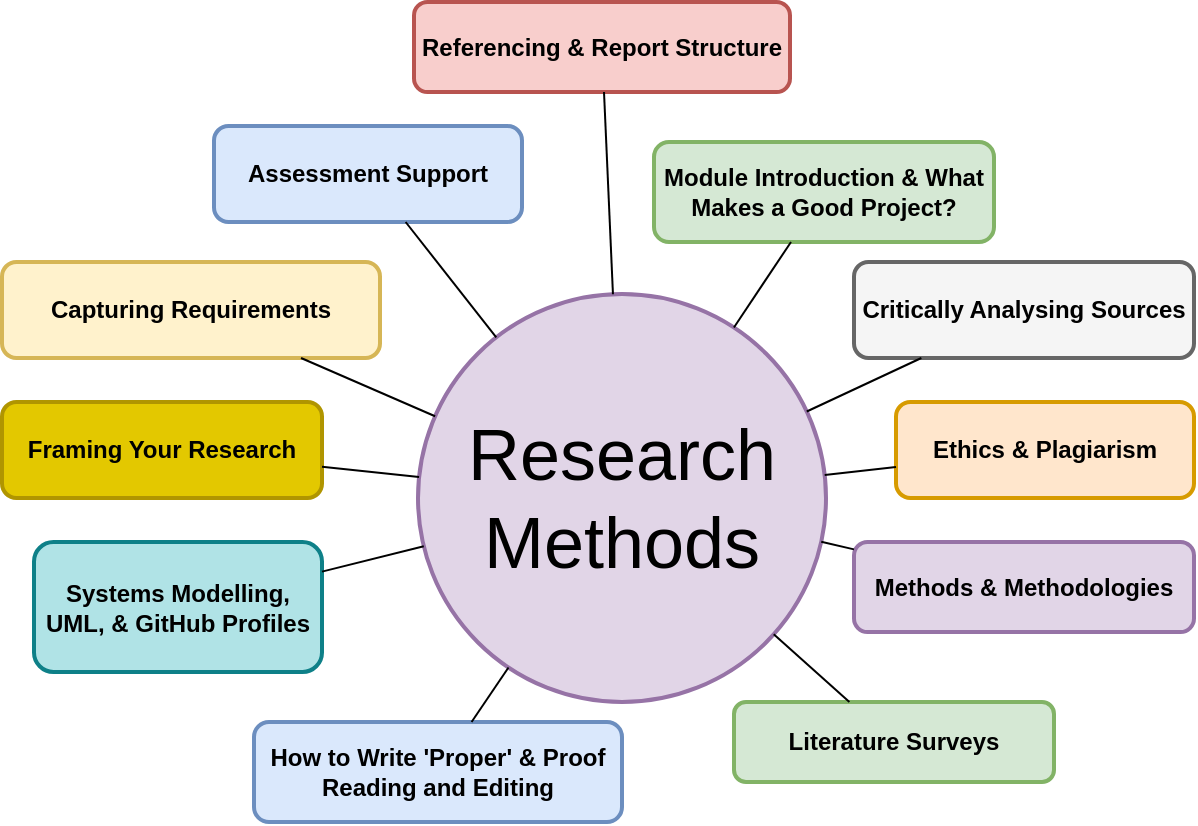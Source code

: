<mxfile version="26.0.4">
  <diagram name="Page-1" id="s7eZuxqoKWtJWL9nTWCv">
    <mxGraphModel dx="735" dy="478" grid="1" gridSize="10" guides="1" tooltips="1" connect="1" arrows="1" fold="1" page="1" pageScale="1" pageWidth="827" pageHeight="1169" math="0" shadow="0">
      <root>
        <mxCell id="0" />
        <mxCell id="1" parent="0" />
        <mxCell id="v3rilWL1QpnP7DWFGL_C-24" value="Research Methods" style="ellipse;aspect=fixed;strokeWidth=2;whiteSpace=wrap;fontSize=36;fillColor=#e1d5e7;strokeColor=#9673a6;" vertex="1" parent="1">
          <mxGeometry x="482" y="276" width="204" height="204" as="geometry" />
        </mxCell>
        <mxCell id="v3rilWL1QpnP7DWFGL_C-25" value="Module Introduction &amp; What Makes a Good Project?" style="whiteSpace=wrap;strokeWidth=2;rounded=1;fillColor=#d5e8d4;strokeColor=#82b366;fontColor=#000000;fontStyle=1" vertex="1" parent="1">
          <mxGeometry x="600" y="200" width="170" height="50" as="geometry" />
        </mxCell>
        <mxCell id="v3rilWL1QpnP7DWFGL_C-26" value="Referencing &amp; Report Structure" style="whiteSpace=wrap;strokeWidth=2;rounded=1;fillColor=#f8cecc;strokeColor=#b85450;fontStyle=1" vertex="1" parent="1">
          <mxGeometry x="480" y="130" width="188" height="45" as="geometry" />
        </mxCell>
        <mxCell id="v3rilWL1QpnP7DWFGL_C-27" value="Ethics &amp; Plagiarism" style="whiteSpace=wrap;strokeWidth=2;rounded=1;fillColor=#ffe6cc;strokeColor=#d79b00;fontColor=#000000;fontStyle=1" vertex="1" parent="1">
          <mxGeometry x="721" y="330" width="149" height="48" as="geometry" />
        </mxCell>
        <mxCell id="v3rilWL1QpnP7DWFGL_C-28" value="Framing Your Research" style="whiteSpace=wrap;strokeWidth=2;rounded=1;fillColor=#e3c800;fontColor=#000000;strokeColor=#B09500;fontStyle=1" vertex="1" parent="1">
          <mxGeometry x="274" y="330" width="160" height="48" as="geometry" />
        </mxCell>
        <mxCell id="v3rilWL1QpnP7DWFGL_C-29" value="Critically Analysing Sources" style="whiteSpace=wrap;strokeWidth=2;rounded=1;fillColor=#f5f5f5;fontColor=#000000;strokeColor=#666666;fontStyle=1" vertex="1" parent="1">
          <mxGeometry x="700" y="260" width="170" height="48" as="geometry" />
        </mxCell>
        <mxCell id="v3rilWL1QpnP7DWFGL_C-30" value="How to Write &#39;Proper&#39; &amp; Proof Reading and Editing" style="whiteSpace=wrap;strokeWidth=2;rounded=1;fillColor=#dae8fc;strokeColor=#6c8ebf;fontStyle=1" vertex="1" parent="1">
          <mxGeometry x="400" y="490" width="184" height="50" as="geometry" />
        </mxCell>
        <mxCell id="v3rilWL1QpnP7DWFGL_C-31" value="Literature Surveys" style="whiteSpace=wrap;strokeWidth=2;rounded=1;fillColor=#d5e8d4;strokeColor=#82b366;fontStyle=1" vertex="1" parent="1">
          <mxGeometry x="640" y="480" width="160" height="40" as="geometry" />
        </mxCell>
        <mxCell id="v3rilWL1QpnP7DWFGL_C-32" value="Methods &amp; Methodologies" style="whiteSpace=wrap;strokeWidth=2;rounded=1;fillColor=#e1d5e7;strokeColor=#9673a6;fontColor=#000000;fontStyle=1" vertex="1" parent="1">
          <mxGeometry x="700" y="400" width="170" height="45" as="geometry" />
        </mxCell>
        <mxCell id="v3rilWL1QpnP7DWFGL_C-33" value="Capturing Requirements" style="whiteSpace=wrap;strokeWidth=2;rounded=1;fillColor=#fff2cc;strokeColor=#d6b656;fontStyle=1" vertex="1" parent="1">
          <mxGeometry x="274" y="260" width="189" height="48" as="geometry" />
        </mxCell>
        <mxCell id="v3rilWL1QpnP7DWFGL_C-34" value="Systems Modelling, UML, &amp; GitHub Profiles" style="whiteSpace=wrap;strokeWidth=2;rounded=1;fillColor=#b0e3e6;strokeColor=#0e8088;fontStyle=1" vertex="1" parent="1">
          <mxGeometry x="290" y="400" width="144" height="65" as="geometry" />
        </mxCell>
        <mxCell id="v3rilWL1QpnP7DWFGL_C-35" value="Assessment Support" style="whiteSpace=wrap;strokeWidth=2;rounded=1;fillColor=#dae8fc;strokeColor=#6c8ebf;fontStyle=1" vertex="1" parent="1">
          <mxGeometry x="380" y="192" width="154" height="48" as="geometry" />
        </mxCell>
        <mxCell id="v3rilWL1QpnP7DWFGL_C-37" style="endArrow=none;rounded=0;" edge="1" parent="1" source="v3rilWL1QpnP7DWFGL_C-24" target="v3rilWL1QpnP7DWFGL_C-25">
          <mxGeometry relative="1" as="geometry" />
        </mxCell>
        <mxCell id="v3rilWL1QpnP7DWFGL_C-38" style="endArrow=none;rounded=0;" edge="1" parent="1" source="v3rilWL1QpnP7DWFGL_C-24" target="v3rilWL1QpnP7DWFGL_C-26">
          <mxGeometry relative="1" as="geometry" />
        </mxCell>
        <mxCell id="v3rilWL1QpnP7DWFGL_C-39" style="endArrow=none;rounded=0;" edge="1" parent="1" source="v3rilWL1QpnP7DWFGL_C-24" target="v3rilWL1QpnP7DWFGL_C-27">
          <mxGeometry relative="1" as="geometry" />
        </mxCell>
        <mxCell id="v3rilWL1QpnP7DWFGL_C-40" style="endArrow=none;rounded=0;" edge="1" parent="1" source="v3rilWL1QpnP7DWFGL_C-24" target="v3rilWL1QpnP7DWFGL_C-28">
          <mxGeometry relative="1" as="geometry" />
        </mxCell>
        <mxCell id="v3rilWL1QpnP7DWFGL_C-41" style="endArrow=none;rounded=0;" edge="1" parent="1" source="v3rilWL1QpnP7DWFGL_C-24" target="v3rilWL1QpnP7DWFGL_C-29">
          <mxGeometry relative="1" as="geometry" />
        </mxCell>
        <mxCell id="v3rilWL1QpnP7DWFGL_C-42" style="endArrow=none;rounded=0;" edge="1" parent="1" source="v3rilWL1QpnP7DWFGL_C-24" target="v3rilWL1QpnP7DWFGL_C-30">
          <mxGeometry relative="1" as="geometry" />
        </mxCell>
        <mxCell id="v3rilWL1QpnP7DWFGL_C-43" style="endArrow=none;rounded=0;" edge="1" parent="1" source="v3rilWL1QpnP7DWFGL_C-24" target="v3rilWL1QpnP7DWFGL_C-31">
          <mxGeometry relative="1" as="geometry" />
        </mxCell>
        <mxCell id="v3rilWL1QpnP7DWFGL_C-44" style="endArrow=none;rounded=0;" edge="1" parent="1" source="v3rilWL1QpnP7DWFGL_C-24" target="v3rilWL1QpnP7DWFGL_C-32">
          <mxGeometry relative="1" as="geometry" />
        </mxCell>
        <mxCell id="v3rilWL1QpnP7DWFGL_C-45" style="endArrow=none;rounded=0;" edge="1" parent="1" source="v3rilWL1QpnP7DWFGL_C-24" target="v3rilWL1QpnP7DWFGL_C-33">
          <mxGeometry relative="1" as="geometry" />
        </mxCell>
        <mxCell id="v3rilWL1QpnP7DWFGL_C-46" style="endArrow=none;rounded=0;" edge="1" parent="1" source="v3rilWL1QpnP7DWFGL_C-24" target="v3rilWL1QpnP7DWFGL_C-34">
          <mxGeometry relative="1" as="geometry" />
        </mxCell>
        <mxCell id="v3rilWL1QpnP7DWFGL_C-47" style="endArrow=none;rounded=0;" edge="1" parent="1" source="v3rilWL1QpnP7DWFGL_C-24" target="v3rilWL1QpnP7DWFGL_C-35">
          <mxGeometry relative="1" as="geometry" />
        </mxCell>
      </root>
    </mxGraphModel>
  </diagram>
</mxfile>
